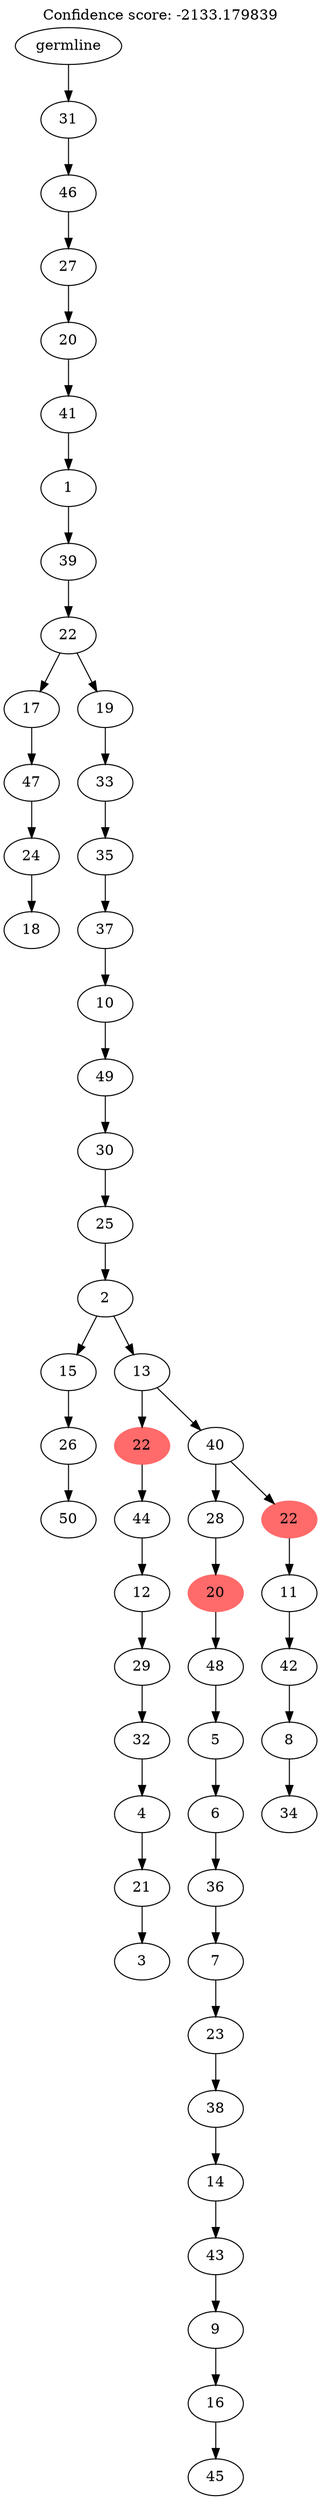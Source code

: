 digraph g {
	"52" -> "53";
	"53" [label="18"];
	"51" -> "52";
	"52" [label="24"];
	"50" -> "51";
	"51" [label="47"];
	"48" -> "49";
	"49" [label="50"];
	"47" -> "48";
	"48" [label="26"];
	"45" -> "46";
	"46" [label="3"];
	"44" -> "45";
	"45" [label="21"];
	"43" -> "44";
	"44" [label="4"];
	"42" -> "43";
	"43" [label="32"];
	"41" -> "42";
	"42" [label="29"];
	"40" -> "41";
	"41" [label="12"];
	"39" -> "40";
	"40" [label="44"];
	"37" -> "38";
	"38" [label="45"];
	"36" -> "37";
	"37" [label="16"];
	"35" -> "36";
	"36" [label="9"];
	"34" -> "35";
	"35" [label="43"];
	"33" -> "34";
	"34" [label="14"];
	"32" -> "33";
	"33" [label="38"];
	"31" -> "32";
	"32" [label="23"];
	"30" -> "31";
	"31" [label="7"];
	"29" -> "30";
	"30" [label="36"];
	"28" -> "29";
	"29" [label="6"];
	"27" -> "28";
	"28" [label="5"];
	"26" -> "27";
	"27" [label="48"];
	"25" -> "26";
	"26" [color=indianred1, style=filled, label="20"];
	"23" -> "24";
	"24" [label="34"];
	"22" -> "23";
	"23" [label="8"];
	"21" -> "22";
	"22" [label="42"];
	"20" -> "21";
	"21" [label="11"];
	"19" -> "20";
	"20" [color=indianred1, style=filled, label="22"];
	"19" -> "25";
	"25" [label="28"];
	"18" -> "19";
	"19" [label="40"];
	"18" -> "39";
	"39" [color=indianred1, style=filled, label="22"];
	"17" -> "18";
	"18" [label="13"];
	"17" -> "47";
	"47" [label="15"];
	"16" -> "17";
	"17" [label="2"];
	"15" -> "16";
	"16" [label="25"];
	"14" -> "15";
	"15" [label="30"];
	"13" -> "14";
	"14" [label="49"];
	"12" -> "13";
	"13" [label="10"];
	"11" -> "12";
	"12" [label="37"];
	"10" -> "11";
	"11" [label="35"];
	"9" -> "10";
	"10" [label="33"];
	"8" -> "9";
	"9" [label="19"];
	"8" -> "50";
	"50" [label="17"];
	"7" -> "8";
	"8" [label="22"];
	"6" -> "7";
	"7" [label="39"];
	"5" -> "6";
	"6" [label="1"];
	"4" -> "5";
	"5" [label="41"];
	"3" -> "4";
	"4" [label="20"];
	"2" -> "3";
	"3" [label="27"];
	"1" -> "2";
	"2" [label="46"];
	"0" -> "1";
	"1" [label="31"];
	"0" [label="germline"];
	labelloc="t";
	label="Confidence score: -2133.179839";
}
